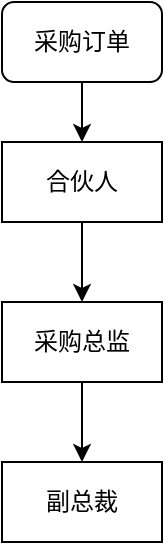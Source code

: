 <mxfile version="10.8.2" type="github"><diagram id="ffYdJT-XFeB85Uy6v92Y" name="第 1 页"><mxGraphModel dx="1080" dy="1605" grid="1" gridSize="10" guides="1" tooltips="1" connect="1" arrows="1" fold="1" page="1" pageScale="1" pageWidth="827" pageHeight="1169" math="0" shadow="0"><root><mxCell id="0"/><mxCell id="1" parent="0"/><mxCell id="v7qbSXmd2wotJv9jxuf7-5" style="edgeStyle=orthogonalEdgeStyle;rounded=0;orthogonalLoop=1;jettySize=auto;html=1;exitX=0.5;exitY=1;exitDx=0;exitDy=0;entryX=0.5;entryY=0;entryDx=0;entryDy=0;" edge="1" parent="1" source="v7qbSXmd2wotJv9jxuf7-1" target="v7qbSXmd2wotJv9jxuf7-4"><mxGeometry relative="1" as="geometry"/></mxCell><mxCell id="v7qbSXmd2wotJv9jxuf7-1" value="采购订单" style="rounded=1;whiteSpace=wrap;html=1;" vertex="1" parent="1"><mxGeometry x="130" y="-330" width="80" height="40" as="geometry"/></mxCell><mxCell id="v7qbSXmd2wotJv9jxuf7-7" value="" style="edgeStyle=orthogonalEdgeStyle;rounded=0;orthogonalLoop=1;jettySize=auto;html=1;" edge="1" parent="1" source="v7qbSXmd2wotJv9jxuf7-4" target="v7qbSXmd2wotJv9jxuf7-6"><mxGeometry relative="1" as="geometry"/></mxCell><mxCell id="v7qbSXmd2wotJv9jxuf7-4" value="合伙人" style="rounded=0;whiteSpace=wrap;html=1;" vertex="1" parent="1"><mxGeometry x="130" y="-260" width="80" height="40" as="geometry"/></mxCell><mxCell id="v7qbSXmd2wotJv9jxuf7-9" value="" style="edgeStyle=orthogonalEdgeStyle;rounded=0;orthogonalLoop=1;jettySize=auto;html=1;" edge="1" parent="1" source="v7qbSXmd2wotJv9jxuf7-6" target="v7qbSXmd2wotJv9jxuf7-8"><mxGeometry relative="1" as="geometry"/></mxCell><mxCell id="v7qbSXmd2wotJv9jxuf7-6" value="采购总监" style="rounded=0;whiteSpace=wrap;html=1;" vertex="1" parent="1"><mxGeometry x="130" y="-180" width="80" height="40" as="geometry"/></mxCell><mxCell id="v7qbSXmd2wotJv9jxuf7-8" value="副总裁" style="rounded=0;whiteSpace=wrap;html=1;" vertex="1" parent="1"><mxGeometry x="130" y="-100" width="80" height="40" as="geometry"/></mxCell></root></mxGraphModel></diagram></mxfile>